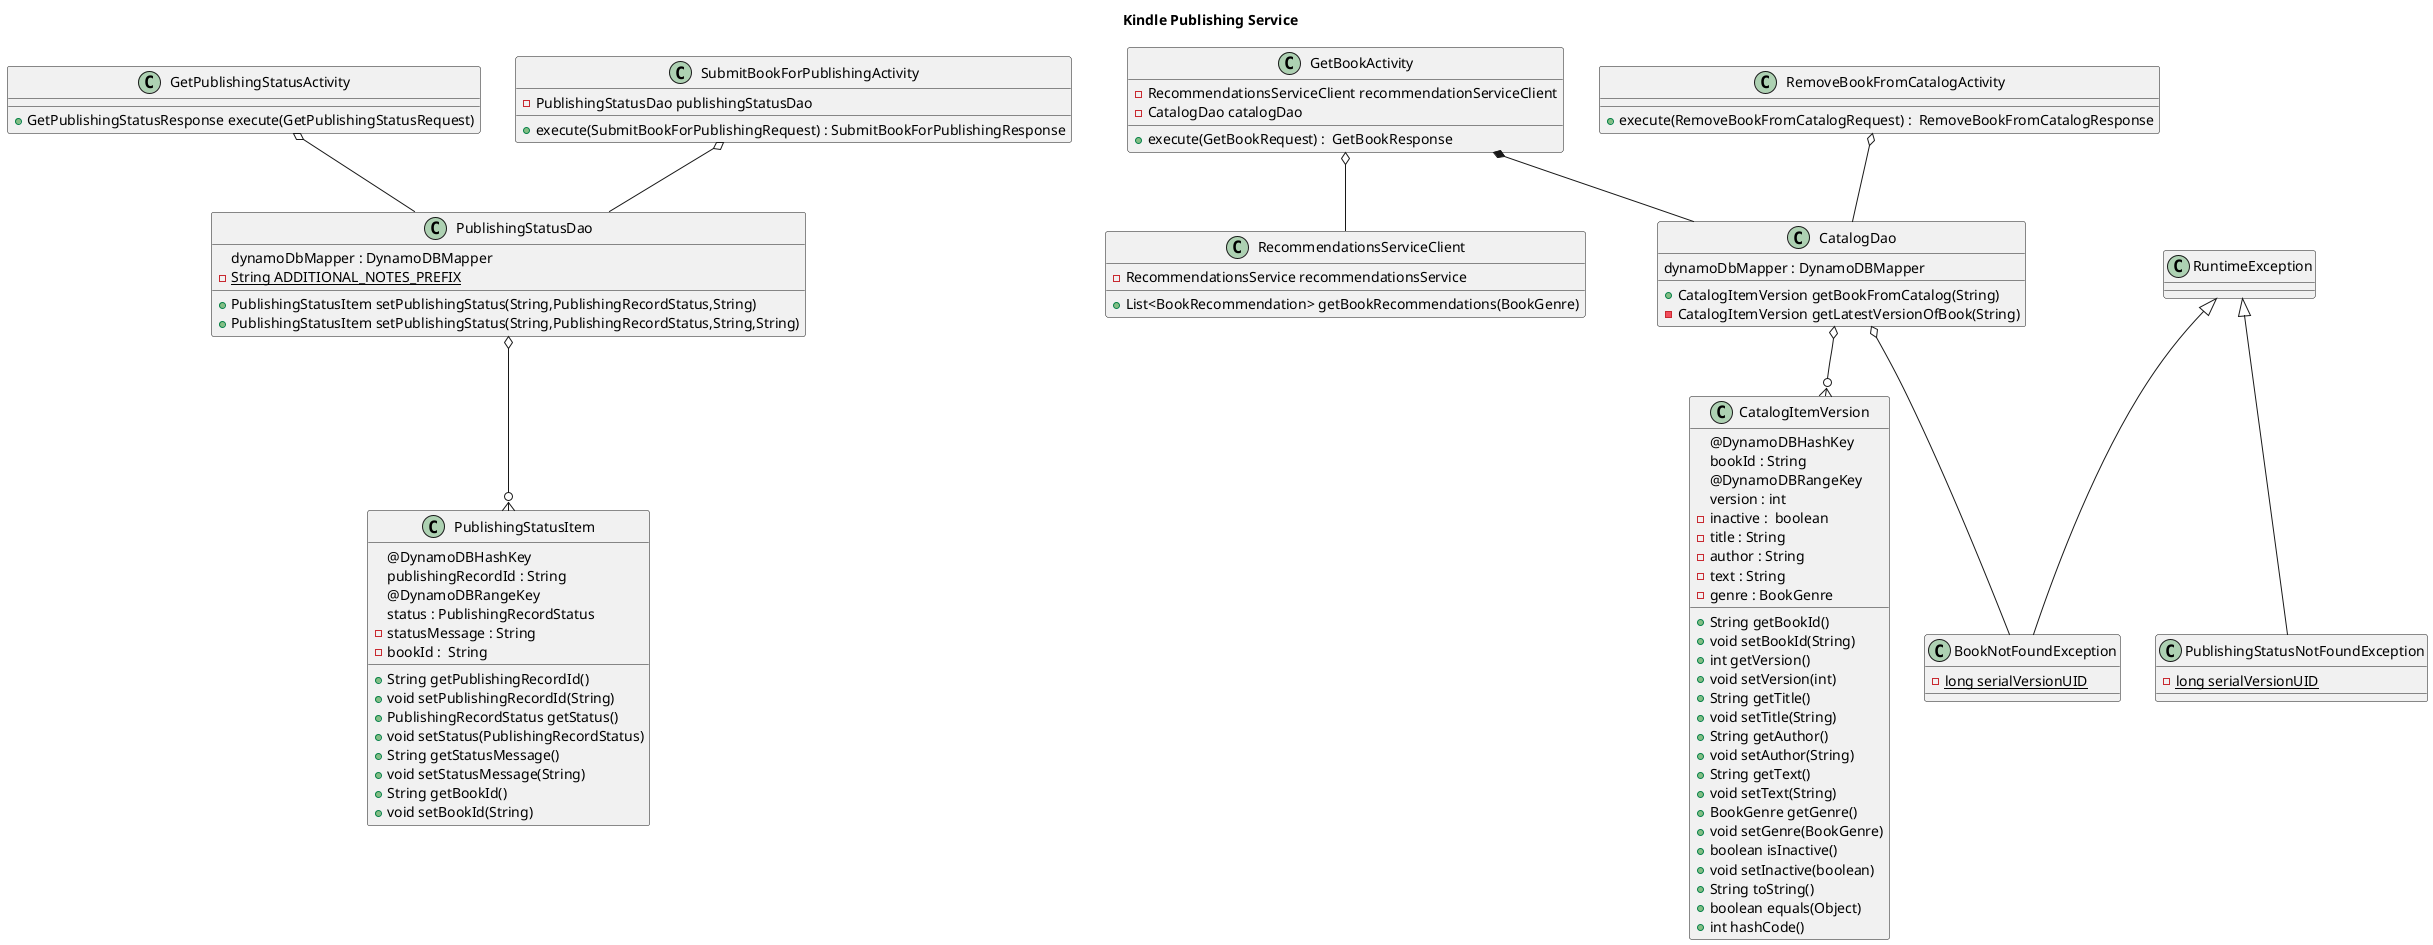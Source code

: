 @startuml
title Kindle Publishing Service
class GetPublishingStatusActivity {
+ GetPublishingStatusResponse execute(GetPublishingStatusRequest)
}
class SubmitBookForPublishingActivity {
- PublishingStatusDao publishingStatusDao
+ execute(SubmitBookForPublishingRequest) : SubmitBookForPublishingResponse
}

class PublishingStatusDao {
 dynamoDbMapper : DynamoDBMapper
- {static} String ADDITIONAL_NOTES_PREFIX
+ PublishingStatusItem setPublishingStatus(String,PublishingRecordStatus,String)
+ PublishingStatusItem setPublishingStatus(String,PublishingRecordStatus,String,String)
}

class PublishingStatusItem {
@DynamoDBHashKey
 publishingRecordId : String
@DynamoDBRangeKey
 status : PublishingRecordStatus
- statusMessage : String
- bookId :  String
+ String getPublishingRecordId()
+ void setPublishingRecordId(String)
+ PublishingRecordStatus getStatus()
+ void setStatus(PublishingRecordStatus)
+ String getStatusMessage()
+ void setStatusMessage(String)
+ String getBookId()
+ void setBookId(String)
}
PublishingStatusDao o--o{ PublishingStatusItem
SubmitBookForPublishingActivity o-- PublishingStatusDao
GetPublishingStatusActivity o-- PublishingStatusDao

'newpage
class RecommendationsServiceClient {
- RecommendationsService recommendationsService
+ List<BookRecommendation> getBookRecommendations(BookGenre)
}
class GetBookActivity {
- RecommendationsServiceClient recommendationServiceClient
- CatalogDao catalogDao
+ execute(GetBookRequest) :  GetBookResponse
}
class RemoveBookFromCatalogActivity {
+ execute(RemoveBookFromCatalogRequest) :  RemoveBookFromCatalogResponse
}
class CatalogDao {
 dynamoDbMapper : DynamoDBMapper
+ CatalogItemVersion getBookFromCatalog(String)
- CatalogItemVersion getLatestVersionOfBook(String)
}
class CatalogItemVersion {
@DynamoDBHashKey
 bookId : String
@DynamoDBRangeKey
 version : int
- inactive :  boolean
- title : String
- author : String
- text : String
- genre : BookGenre
+ String getBookId()
+ void setBookId(String)
+ int getVersion()
+ void setVersion(int)
+ String getTitle()
+ void setTitle(String)
+ String getAuthor()
+ void setAuthor(String)
+ String getText()
+ void setText(String)
+ BookGenre getGenre()
+ void setGenre(BookGenre)
+ boolean isInactive()
+ void setInactive(boolean)
+ String toString()
+ boolean equals(Object)
+ int hashCode()
}

class PublishingStatusNotFoundException {
- {static} long serialVersionUID
}
class BookNotFoundException {
- {static} long serialVersionUID
}
GetBookActivity o-- RecommendationsServiceClient


CatalogDao o--o{ CatalogItemVersion
CatalogDao o-- BookNotFoundException
GetBookActivity *-- CatalogDao
RemoveBookFromCatalogActivity o-- CatalogDao



RuntimeException <|-- PublishingStatusNotFoundException
RuntimeException <|-- BookNotFoundException
@enduml